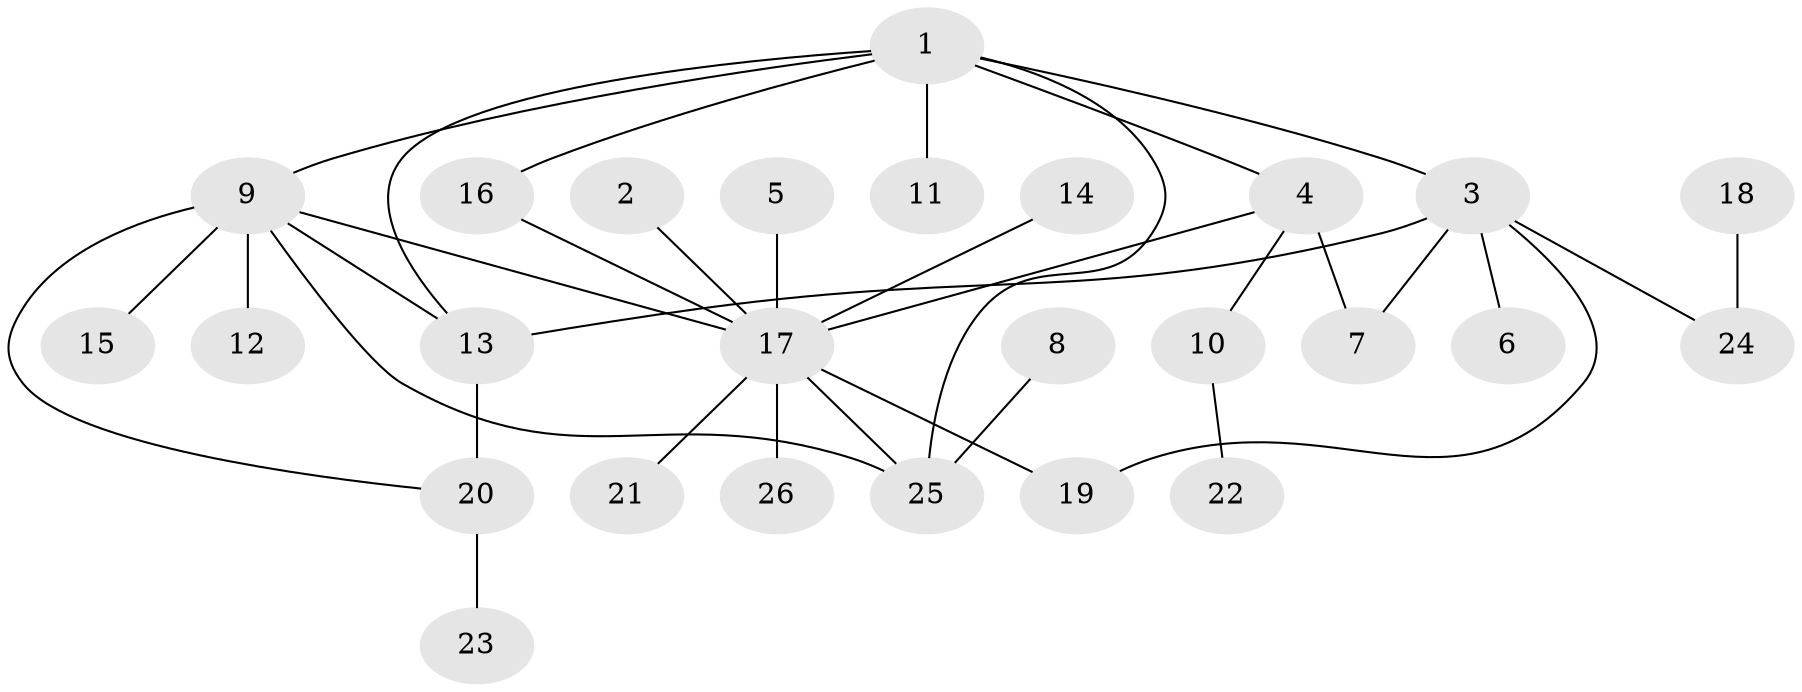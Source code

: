 // original degree distribution, {6: 0.057692307692307696, 12: 0.019230769230769232, 4: 0.019230769230769232, 7: 0.038461538461538464, 2: 0.17307692307692307, 9: 0.019230769230769232, 3: 0.09615384615384616, 1: 0.5576923076923077, 5: 0.019230769230769232}
// Generated by graph-tools (version 1.1) at 2025/02/03/09/25 03:02:33]
// undirected, 26 vertices, 34 edges
graph export_dot {
graph [start="1"]
  node [color=gray90,style=filled];
  1;
  2;
  3;
  4;
  5;
  6;
  7;
  8;
  9;
  10;
  11;
  12;
  13;
  14;
  15;
  16;
  17;
  18;
  19;
  20;
  21;
  22;
  23;
  24;
  25;
  26;
  1 -- 3 [weight=1.0];
  1 -- 4 [weight=1.0];
  1 -- 9 [weight=1.0];
  1 -- 11 [weight=1.0];
  1 -- 13 [weight=1.0];
  1 -- 16 [weight=1.0];
  1 -- 25 [weight=1.0];
  2 -- 17 [weight=1.0];
  3 -- 6 [weight=1.0];
  3 -- 7 [weight=1.0];
  3 -- 13 [weight=1.0];
  3 -- 19 [weight=1.0];
  3 -- 24 [weight=1.0];
  4 -- 7 [weight=1.0];
  4 -- 10 [weight=1.0];
  4 -- 17 [weight=1.0];
  5 -- 17 [weight=1.0];
  8 -- 25 [weight=1.0];
  9 -- 12 [weight=1.0];
  9 -- 13 [weight=2.0];
  9 -- 15 [weight=1.0];
  9 -- 17 [weight=1.0];
  9 -- 20 [weight=1.0];
  9 -- 25 [weight=1.0];
  10 -- 22 [weight=1.0];
  13 -- 20 [weight=2.0];
  14 -- 17 [weight=1.0];
  16 -- 17 [weight=1.0];
  17 -- 19 [weight=1.0];
  17 -- 21 [weight=1.0];
  17 -- 25 [weight=1.0];
  17 -- 26 [weight=1.0];
  18 -- 24 [weight=1.0];
  20 -- 23 [weight=1.0];
}
